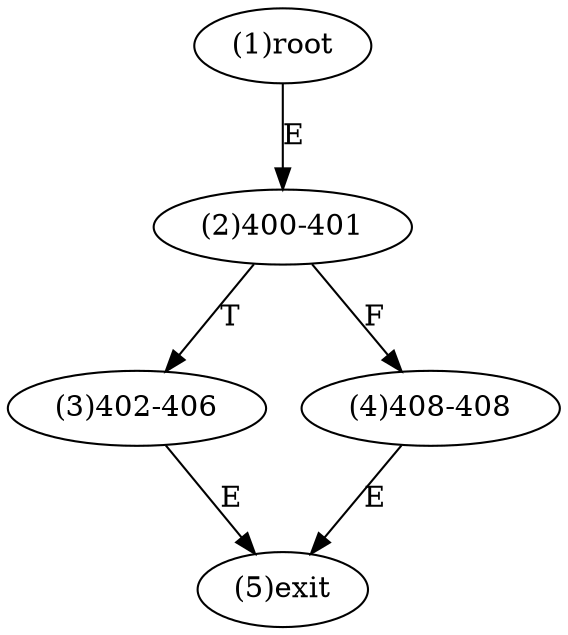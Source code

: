 digraph "" { 
1[ label="(1)root"];
2[ label="(2)400-401"];
3[ label="(3)402-406"];
4[ label="(4)408-408"];
5[ label="(5)exit"];
1->2[ label="E"];
2->4[ label="F"];
2->3[ label="T"];
3->5[ label="E"];
4->5[ label="E"];
}